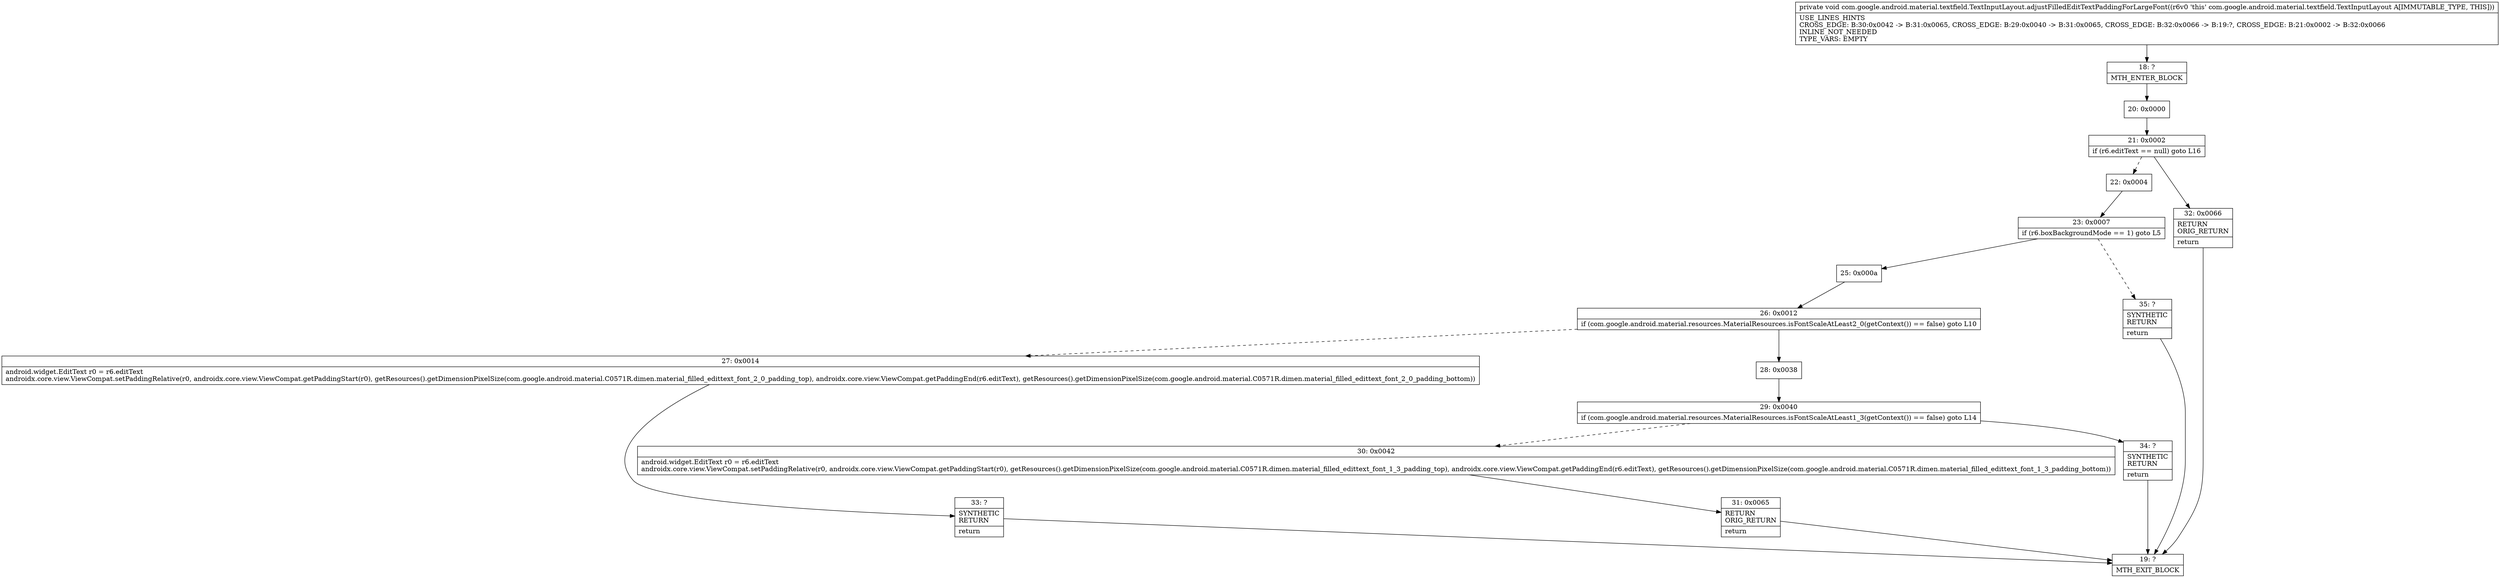 digraph "CFG forcom.google.android.material.textfield.TextInputLayout.adjustFilledEditTextPaddingForLargeFont()V" {
Node_18 [shape=record,label="{18\:\ ?|MTH_ENTER_BLOCK\l}"];
Node_20 [shape=record,label="{20\:\ 0x0000}"];
Node_21 [shape=record,label="{21\:\ 0x0002|if (r6.editText == null) goto L16\l}"];
Node_22 [shape=record,label="{22\:\ 0x0004}"];
Node_23 [shape=record,label="{23\:\ 0x0007|if (r6.boxBackgroundMode == 1) goto L5\l}"];
Node_25 [shape=record,label="{25\:\ 0x000a}"];
Node_26 [shape=record,label="{26\:\ 0x0012|if (com.google.android.material.resources.MaterialResources.isFontScaleAtLeast2_0(getContext()) == false) goto L10\l}"];
Node_27 [shape=record,label="{27\:\ 0x0014|android.widget.EditText r0 = r6.editText\landroidx.core.view.ViewCompat.setPaddingRelative(r0, androidx.core.view.ViewCompat.getPaddingStart(r0), getResources().getDimensionPixelSize(com.google.android.material.C0571R.dimen.material_filled_edittext_font_2_0_padding_top), androidx.core.view.ViewCompat.getPaddingEnd(r6.editText), getResources().getDimensionPixelSize(com.google.android.material.C0571R.dimen.material_filled_edittext_font_2_0_padding_bottom))\l}"];
Node_33 [shape=record,label="{33\:\ ?|SYNTHETIC\lRETURN\l|return\l}"];
Node_19 [shape=record,label="{19\:\ ?|MTH_EXIT_BLOCK\l}"];
Node_28 [shape=record,label="{28\:\ 0x0038}"];
Node_29 [shape=record,label="{29\:\ 0x0040|if (com.google.android.material.resources.MaterialResources.isFontScaleAtLeast1_3(getContext()) == false) goto L14\l}"];
Node_30 [shape=record,label="{30\:\ 0x0042|android.widget.EditText r0 = r6.editText\landroidx.core.view.ViewCompat.setPaddingRelative(r0, androidx.core.view.ViewCompat.getPaddingStart(r0), getResources().getDimensionPixelSize(com.google.android.material.C0571R.dimen.material_filled_edittext_font_1_3_padding_top), androidx.core.view.ViewCompat.getPaddingEnd(r6.editText), getResources().getDimensionPixelSize(com.google.android.material.C0571R.dimen.material_filled_edittext_font_1_3_padding_bottom))\l}"];
Node_31 [shape=record,label="{31\:\ 0x0065|RETURN\lORIG_RETURN\l|return\l}"];
Node_34 [shape=record,label="{34\:\ ?|SYNTHETIC\lRETURN\l|return\l}"];
Node_35 [shape=record,label="{35\:\ ?|SYNTHETIC\lRETURN\l|return\l}"];
Node_32 [shape=record,label="{32\:\ 0x0066|RETURN\lORIG_RETURN\l|return\l}"];
MethodNode[shape=record,label="{private void com.google.android.material.textfield.TextInputLayout.adjustFilledEditTextPaddingForLargeFont((r6v0 'this' com.google.android.material.textfield.TextInputLayout A[IMMUTABLE_TYPE, THIS]))  | USE_LINES_HINTS\lCROSS_EDGE: B:30:0x0042 \-\> B:31:0x0065, CROSS_EDGE: B:29:0x0040 \-\> B:31:0x0065, CROSS_EDGE: B:32:0x0066 \-\> B:19:?, CROSS_EDGE: B:21:0x0002 \-\> B:32:0x0066\lINLINE_NOT_NEEDED\lTYPE_VARS: EMPTY\l}"];
MethodNode -> Node_18;Node_18 -> Node_20;
Node_20 -> Node_21;
Node_21 -> Node_22[style=dashed];
Node_21 -> Node_32;
Node_22 -> Node_23;
Node_23 -> Node_25;
Node_23 -> Node_35[style=dashed];
Node_25 -> Node_26;
Node_26 -> Node_27[style=dashed];
Node_26 -> Node_28;
Node_27 -> Node_33;
Node_33 -> Node_19;
Node_28 -> Node_29;
Node_29 -> Node_30[style=dashed];
Node_29 -> Node_34;
Node_30 -> Node_31;
Node_31 -> Node_19;
Node_34 -> Node_19;
Node_35 -> Node_19;
Node_32 -> Node_19;
}

